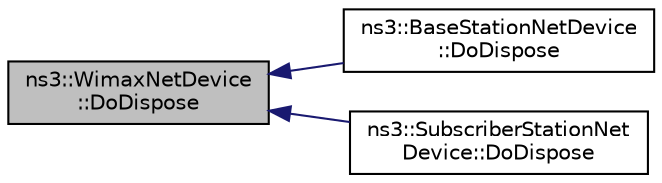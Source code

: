 digraph "ns3::WimaxNetDevice::DoDispose"
{
  edge [fontname="Helvetica",fontsize="10",labelfontname="Helvetica",labelfontsize="10"];
  node [fontname="Helvetica",fontsize="10",shape=record];
  rankdir="LR";
  Node1 [label="ns3::WimaxNetDevice\l::DoDispose",height=0.2,width=0.4,color="black", fillcolor="grey75", style="filled", fontcolor="black"];
  Node1 -> Node2 [dir="back",color="midnightblue",fontsize="10",style="solid"];
  Node2 [label="ns3::BaseStationNetDevice\l::DoDispose",height=0.2,width=0.4,color="black", fillcolor="white", style="filled",URL="$dd/d73/classns3_1_1BaseStationNetDevice.html#a0e29042356915d5485abbdd386e82af9"];
  Node1 -> Node3 [dir="back",color="midnightblue",fontsize="10",style="solid"];
  Node3 [label="ns3::SubscriberStationNet\lDevice::DoDispose",height=0.2,width=0.4,color="black", fillcolor="white", style="filled",URL="$d4/de5/classns3_1_1SubscriberStationNetDevice.html#ab96e90bdc3192e51179510a4a1f59c51"];
}
